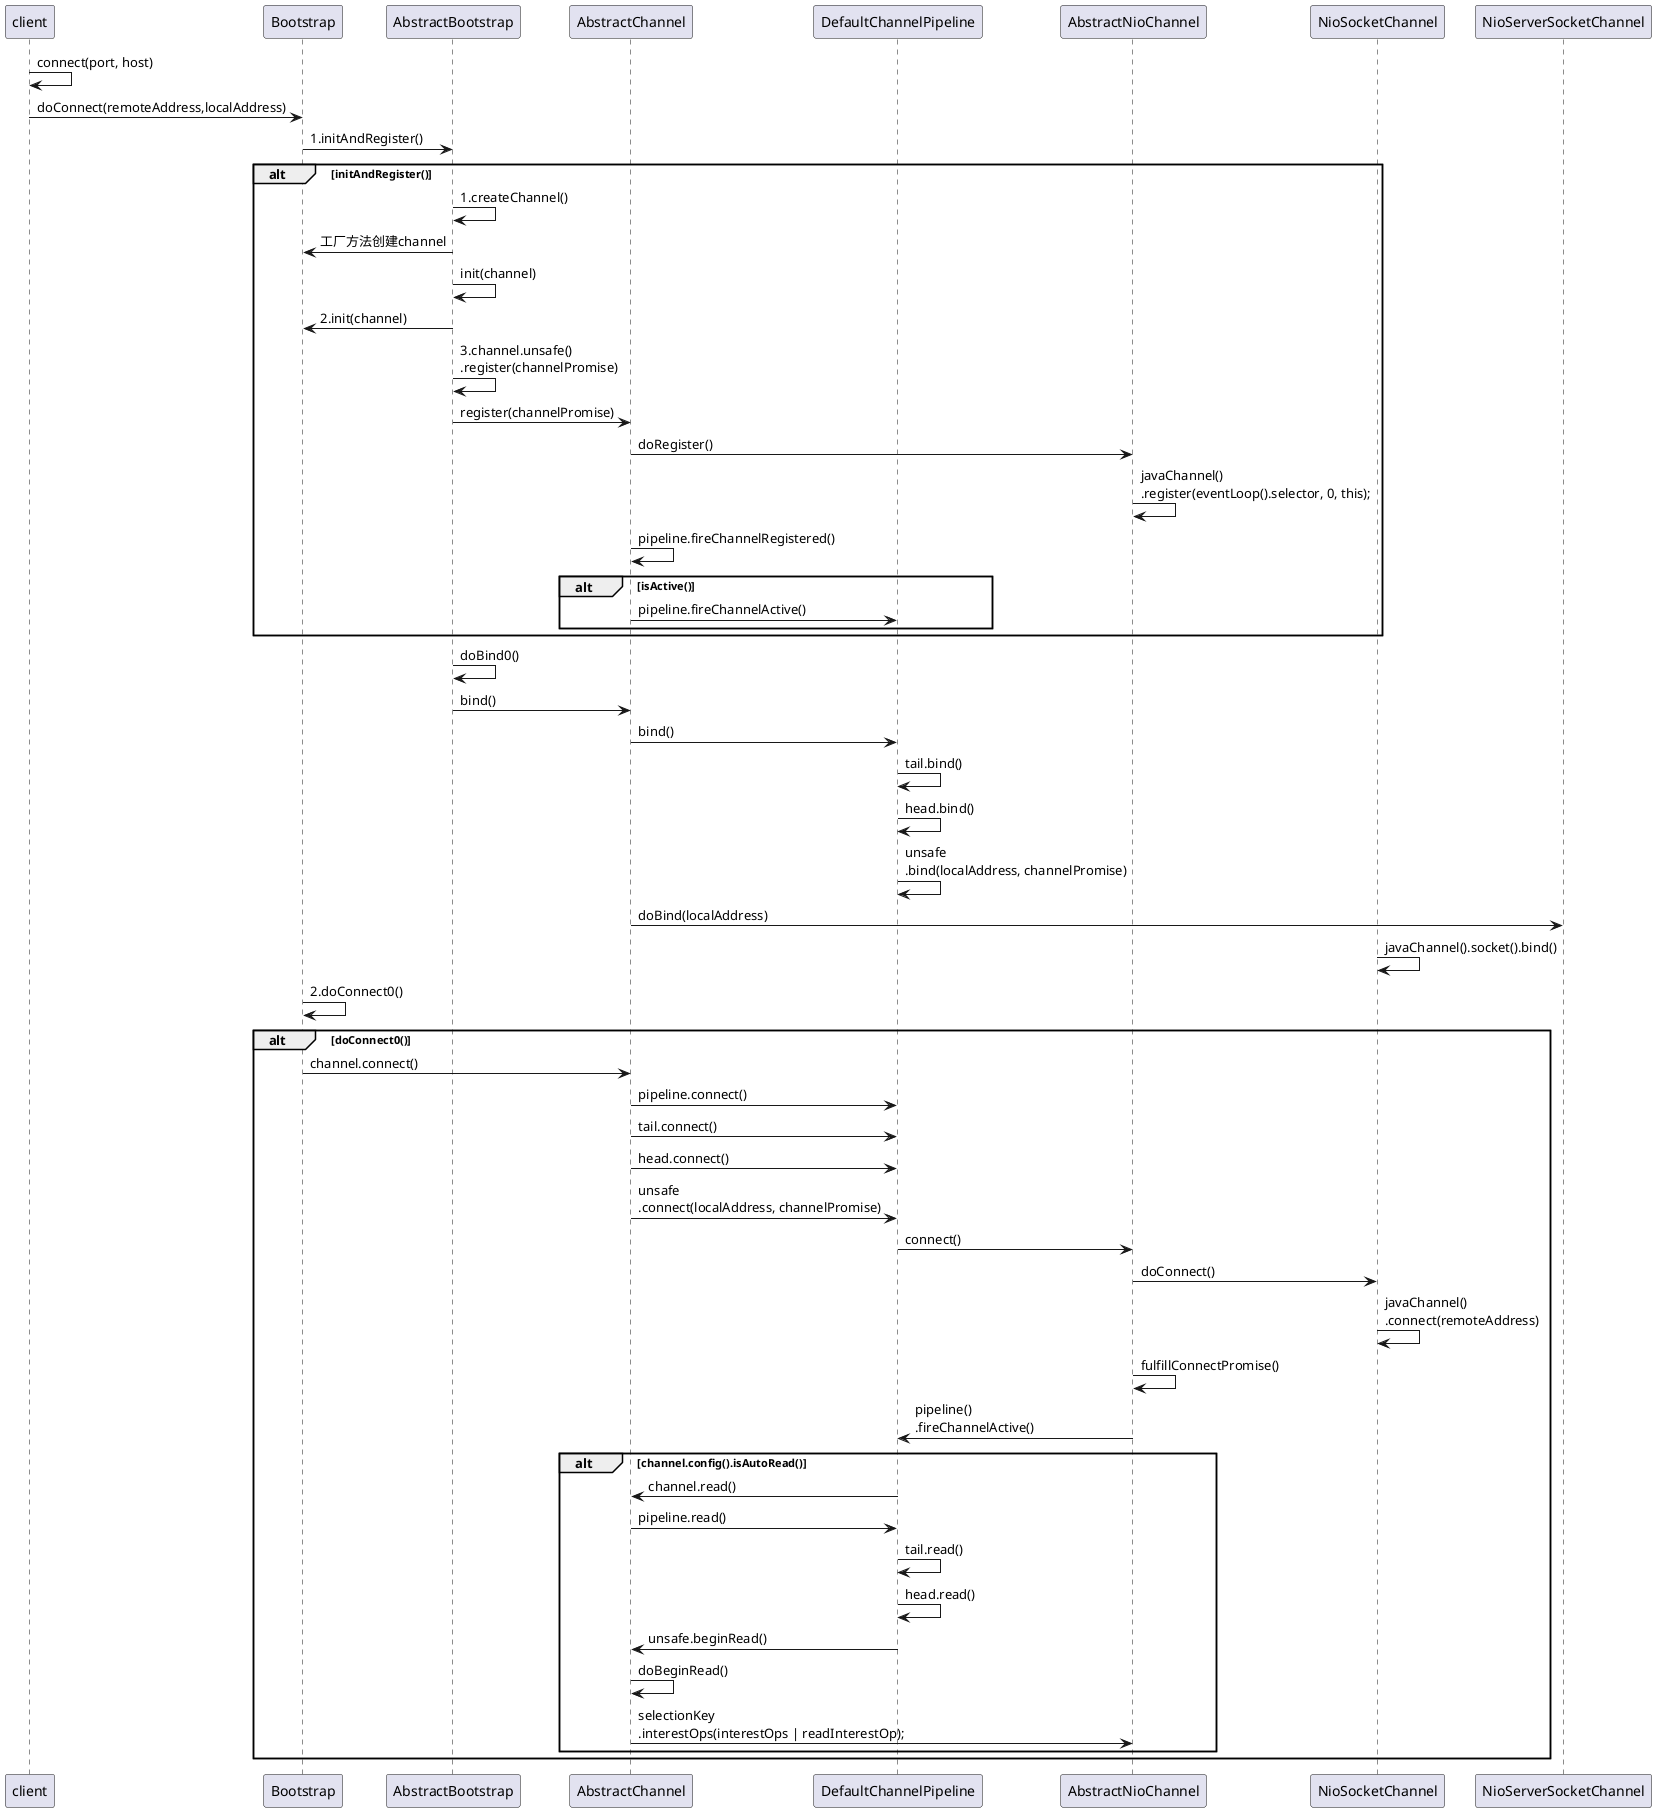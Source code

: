 @startuml
participant "client" as client
participant "Bootstrap" as Bootstrap
participant "AbstractBootstrap" as AbstractBootstrap
participant "AbstractChannel" as AbstractChannel
participant "DefaultChannelPipeline" as DefaultChannelPipeline
participant "AbstractNioChannel" as AbstractNioChannel
participant "NioSocketChannel" as NioSocketChannel
client -> client: connect(port, host)
client -> Bootstrap: doConnect(remoteAddress,localAddress)
Bootstrap -> AbstractBootstrap: 1.initAndRegister()
alt initAndRegister()
  AbstractBootstrap -> AbstractBootstrap: 1.createChannel()
  AbstractBootstrap -> Bootstrap: 工厂方法创建channel
  AbstractBootstrap -> AbstractBootstrap: init(channel)
  AbstractBootstrap -> Bootstrap: 2.init(channel)
  AbstractBootstrap -> AbstractBootstrap: 3.channel.unsafe()\n.register(channelPromise)
  AbstractBootstrap -> AbstractChannel:register(channelPromise)
  AbstractChannel -> AbstractNioChannel:doRegister()
  AbstractNioChannel -> AbstractNioChannel:javaChannel()\n.register(eventLoop().selector, 0, this);
  AbstractChannel -> AbstractChannel:pipeline.fireChannelRegistered()
  alt isActive()
      AbstractChannel -> DefaultChannelPipeline:pipeline.fireChannelActive()
  end
end
AbstractBootstrap -> AbstractBootstrap:doBind0()
AbstractBootstrap -> AbstractChannel:bind()
AbstractChannel-> DefaultChannelPipeline:bind()
DefaultChannelPipeline-> DefaultChannelPipeline:tail.bind()
DefaultChannelPipeline-> DefaultChannelPipeline:head.bind()
DefaultChannelPipeline-> DefaultChannelPipeline:unsafe\n.bind(localAddress, channelPromise)
AbstractChannel-> NioServerSocketChannel:doBind(localAddress)
NioSocketChannel-> NioSocketChannel:javaChannel().socket().bind()

Bootstrap -> Bootstrap:2.doConnect0()
alt doConnect0()
Bootstrap -> AbstractChannel:channel.connect()
AbstractChannel -> DefaultChannelPipeline:pipeline.connect()
AbstractChannel -> DefaultChannelPipeline:tail.connect()
AbstractChannel -> DefaultChannelPipeline:head.connect()
AbstractChannel -> DefaultChannelPipeline:unsafe\n.connect(localAddress, channelPromise)
DefaultChannelPipeline -> AbstractNioChannel:connect()
AbstractNioChannel -> NioSocketChannel:doConnect()
NioSocketChannel -> NioSocketChannel:javaChannel()\n.connect(remoteAddress)
AbstractNioChannel -> AbstractNioChannel:fulfillConnectPromise()
AbstractNioChannel -> DefaultChannelPipeline:pipeline()\n.fireChannelActive()
  alt channel.config().isAutoRead()
      DefaultChannelPipeline -> AbstractChannel:channel.read()
      AbstractChannel -> DefaultChannelPipeline:pipeline.read()
      DefaultChannelPipeline -> DefaultChannelPipeline:tail.read()
      DefaultChannelPipeline -> DefaultChannelPipeline:head.read()
      DefaultChannelPipeline -> AbstractChannel:unsafe.beginRead()
      AbstractChannel -> AbstractChannel:doBeginRead()
      AbstractChannel -> AbstractNioChannel:selectionKey\n.interestOps(interestOps | readInterestOp);
  end
end

@enduml